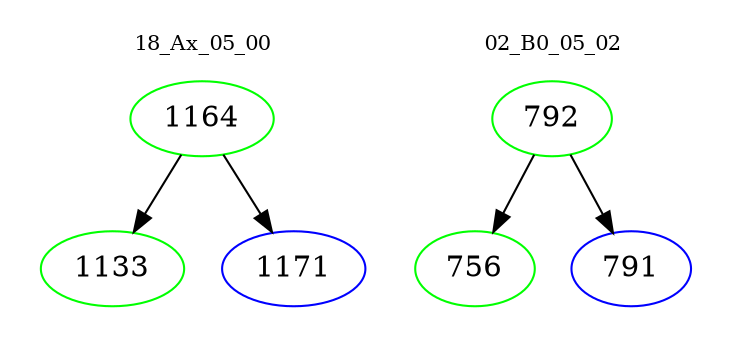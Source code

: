 digraph{
subgraph cluster_0 {
color = white
label = "18_Ax_05_00";
fontsize=10;
T0_1164 [label="1164", color="green"]
T0_1164 -> T0_1133 [color="black"]
T0_1133 [label="1133", color="green"]
T0_1164 -> T0_1171 [color="black"]
T0_1171 [label="1171", color="blue"]
}
subgraph cluster_1 {
color = white
label = "02_B0_05_02";
fontsize=10;
T1_792 [label="792", color="green"]
T1_792 -> T1_756 [color="black"]
T1_756 [label="756", color="green"]
T1_792 -> T1_791 [color="black"]
T1_791 [label="791", color="blue"]
}
}
